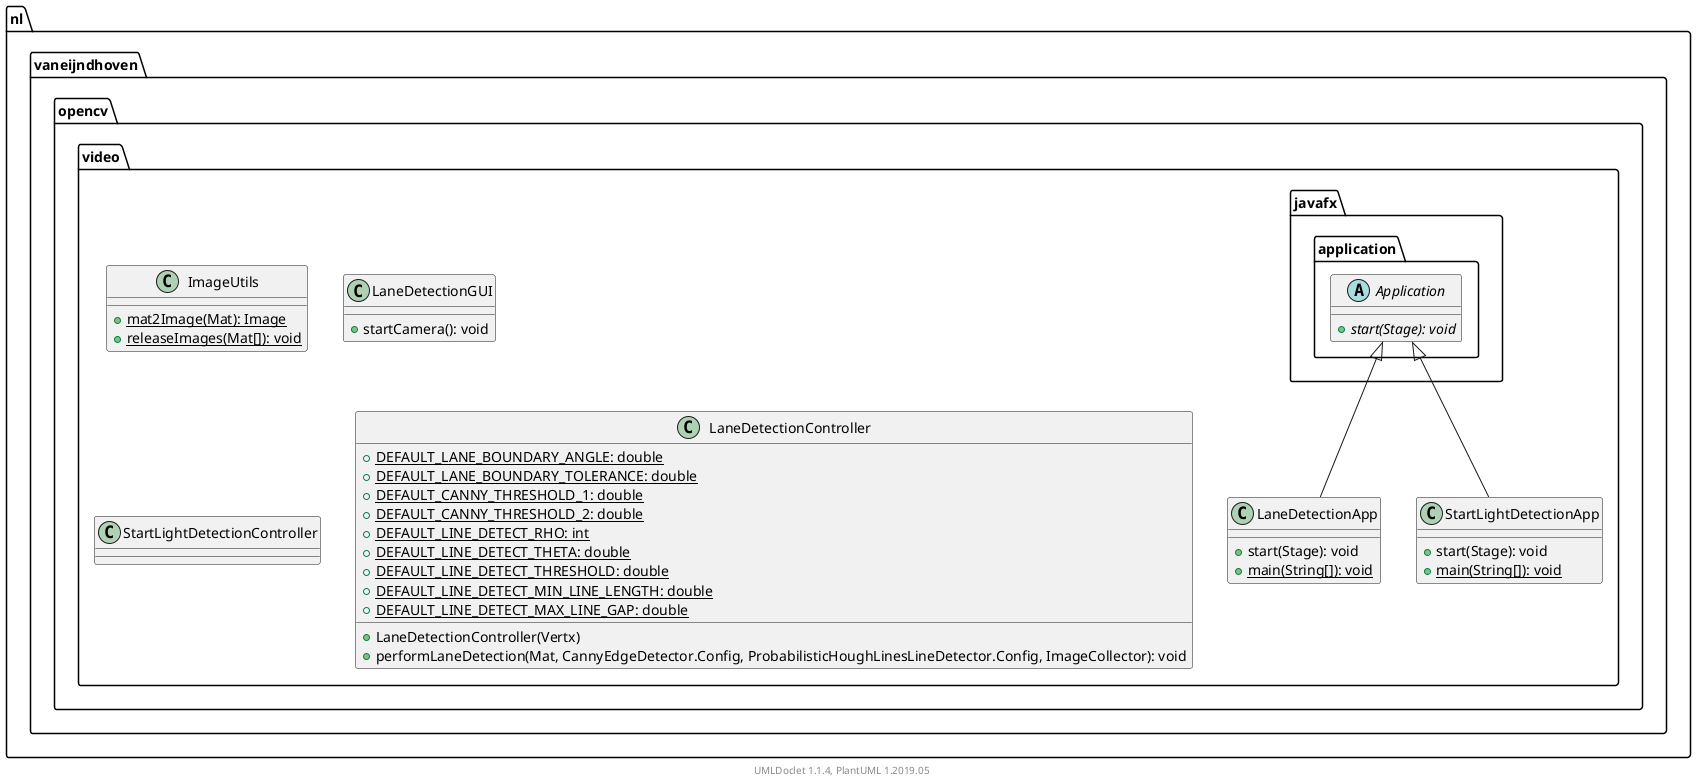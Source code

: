 @startuml

    namespace nl.vaneijndhoven.opencv.video {

        class ImageUtils [[ImageUtils.html]] {
            {static} +mat2Image(Mat): Image
            {static} +releaseImages(Mat[]): void
        }

        class LaneDetectionApp [[LaneDetectionApp.html]] {
            +start(Stage): void
            {static} +main(String[]): void
        }

        class LaneDetectionGUI [[LaneDetectionGUI.html]] {
            +startCamera(): void
        }

        class StartLightDetectionController [[StartLightDetectionController.html]] {
        }

        class LaneDetectionController [[LaneDetectionController.html]] {
            {static} +DEFAULT_LANE_BOUNDARY_ANGLE: double
            {static} +DEFAULT_LANE_BOUNDARY_TOLERANCE: double
            {static} +DEFAULT_CANNY_THRESHOLD_1: double
            {static} +DEFAULT_CANNY_THRESHOLD_2: double
            {static} +DEFAULT_LINE_DETECT_RHO: int
            {static} +DEFAULT_LINE_DETECT_THETA: double
            {static} +DEFAULT_LINE_DETECT_THRESHOLD: double
            {static} +DEFAULT_LINE_DETECT_MIN_LINE_LENGTH: double
            {static} +DEFAULT_LINE_DETECT_MAX_LINE_GAP: double
            +LaneDetectionController(Vertx)
            +performLaneDetection(Mat, CannyEdgeDetector.Config, ProbabilisticHoughLinesLineDetector.Config, ImageCollector): void
        }

        class StartLightDetectionApp [[StartLightDetectionApp.html]] {
            +start(Stage): void
            {static} +main(String[]): void
        }

        abstract class javafx.application.Application {
            {abstract} +start(Stage): void
        }
        javafx.application.Application <|-- LaneDetectionApp

        javafx.application.Application <|-- StartLightDetectionApp

    }


    center footer UMLDoclet 1.1.4, PlantUML 1.2019.05
@enduml
